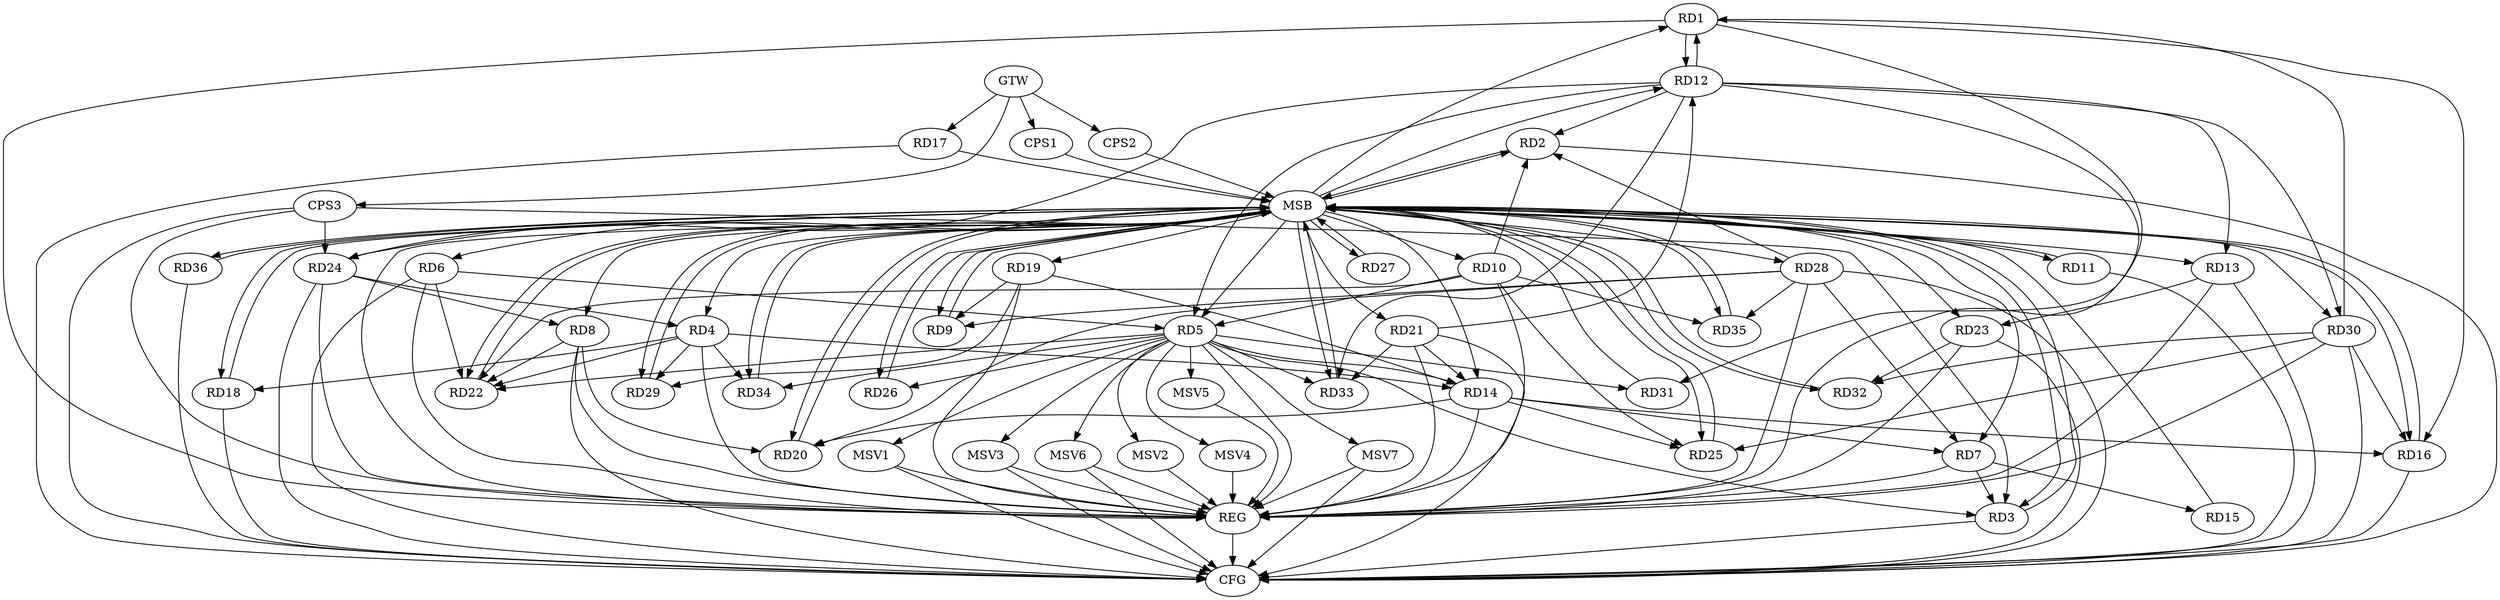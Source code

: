 strict digraph G {
  RD1 [ label="RD1" ];
  RD2 [ label="RD2" ];
  RD3 [ label="RD3" ];
  RD4 [ label="RD4" ];
  RD5 [ label="RD5" ];
  RD6 [ label="RD6" ];
  RD7 [ label="RD7" ];
  RD8 [ label="RD8" ];
  RD9 [ label="RD9" ];
  RD10 [ label="RD10" ];
  RD11 [ label="RD11" ];
  RD12 [ label="RD12" ];
  RD13 [ label="RD13" ];
  RD14 [ label="RD14" ];
  RD15 [ label="RD15" ];
  RD16 [ label="RD16" ];
  RD17 [ label="RD17" ];
  RD18 [ label="RD18" ];
  RD19 [ label="RD19" ];
  RD20 [ label="RD20" ];
  RD21 [ label="RD21" ];
  RD22 [ label="RD22" ];
  RD23 [ label="RD23" ];
  RD24 [ label="RD24" ];
  RD25 [ label="RD25" ];
  RD26 [ label="RD26" ];
  RD27 [ label="RD27" ];
  RD28 [ label="RD28" ];
  RD29 [ label="RD29" ];
  RD30 [ label="RD30" ];
  RD31 [ label="RD31" ];
  RD32 [ label="RD32" ];
  RD33 [ label="RD33" ];
  RD34 [ label="RD34" ];
  RD35 [ label="RD35" ];
  RD36 [ label="RD36" ];
  CPS1 [ label="CPS1" ];
  CPS2 [ label="CPS2" ];
  CPS3 [ label="CPS3" ];
  GTW [ label="GTW" ];
  REG [ label="REG" ];
  MSB [ label="MSB" ];
  CFG [ label="CFG" ];
  MSV1 [ label="MSV1" ];
  MSV2 [ label="MSV2" ];
  MSV3 [ label="MSV3" ];
  MSV4 [ label="MSV4" ];
  MSV5 [ label="MSV5" ];
  MSV6 [ label="MSV6" ];
  MSV7 [ label="MSV7" ];
  RD1 -> RD12;
  RD12 -> RD1;
  RD1 -> RD16;
  RD30 -> RD1;
  RD1 -> RD31;
  RD10 -> RD2;
  RD12 -> RD2;
  RD28 -> RD2;
  RD5 -> RD3;
  RD7 -> RD3;
  RD4 -> RD14;
  RD4 -> RD18;
  RD4 -> RD22;
  RD24 -> RD4;
  RD4 -> RD29;
  RD4 -> RD34;
  RD6 -> RD5;
  RD10 -> RD5;
  RD12 -> RD5;
  RD5 -> RD14;
  RD5 -> RD22;
  RD5 -> RD26;
  RD5 -> RD31;
  RD5 -> RD33;
  RD5 -> RD34;
  RD6 -> RD22;
  RD14 -> RD7;
  RD7 -> RD15;
  RD28 -> RD7;
  RD8 -> RD20;
  RD8 -> RD22;
  RD24 -> RD8;
  RD19 -> RD9;
  RD28 -> RD9;
  RD10 -> RD22;
  RD10 -> RD25;
  RD10 -> RD35;
  RD12 -> RD13;
  RD21 -> RD12;
  RD12 -> RD24;
  RD12 -> RD30;
  RD12 -> RD33;
  RD13 -> RD23;
  RD14 -> RD16;
  RD19 -> RD14;
  RD14 -> RD20;
  RD21 -> RD14;
  RD14 -> RD25;
  RD30 -> RD16;
  RD19 -> RD29;
  RD28 -> RD20;
  RD21 -> RD33;
  RD23 -> RD32;
  RD30 -> RD25;
  RD28 -> RD35;
  RD30 -> RD32;
  CPS3 -> RD3;
  CPS3 -> RD24;
  GTW -> RD17;
  GTW -> CPS1;
  GTW -> CPS2;
  GTW -> CPS3;
  RD1 -> REG;
  RD4 -> REG;
  RD5 -> REG;
  RD6 -> REG;
  RD7 -> REG;
  RD8 -> REG;
  RD10 -> REG;
  RD12 -> REG;
  RD13 -> REG;
  RD14 -> REG;
  RD19 -> REG;
  RD21 -> REG;
  RD23 -> REG;
  RD24 -> REG;
  RD28 -> REG;
  RD30 -> REG;
  CPS3 -> REG;
  RD2 -> MSB;
  MSB -> RD3;
  MSB -> RD14;
  MSB -> REG;
  RD3 -> MSB;
  RD9 -> MSB;
  MSB -> RD13;
  RD11 -> MSB;
  MSB -> RD8;
  MSB -> RD12;
  RD15 -> MSB;
  MSB -> RD2;
  MSB -> RD23;
  MSB -> RD26;
  RD16 -> MSB;
  MSB -> RD5;
  MSB -> RD9;
  MSB -> RD22;
  MSB -> RD24;
  MSB -> RD29;
  MSB -> RD32;
  MSB -> RD33;
  RD17 -> MSB;
  MSB -> RD7;
  MSB -> RD19;
  RD18 -> MSB;
  MSB -> RD6;
  MSB -> RD28;
  RD20 -> MSB;
  MSB -> RD1;
  MSB -> RD27;
  RD22 -> MSB;
  MSB -> RD21;
  RD25 -> MSB;
  MSB -> RD10;
  MSB -> RD18;
  MSB -> RD30;
  MSB -> RD36;
  RD26 -> MSB;
  MSB -> RD35;
  RD27 -> MSB;
  MSB -> RD20;
  RD29 -> MSB;
  RD31 -> MSB;
  MSB -> RD11;
  MSB -> RD34;
  RD32 -> MSB;
  MSB -> RD4;
  RD33 -> MSB;
  RD34 -> MSB;
  RD35 -> MSB;
  MSB -> RD16;
  RD36 -> MSB;
  CPS1 -> MSB;
  MSB -> RD25;
  CPS2 -> MSB;
  RD6 -> CFG;
  RD23 -> CFG;
  RD21 -> CFG;
  RD30 -> CFG;
  RD36 -> CFG;
  RD16 -> CFG;
  RD2 -> CFG;
  RD11 -> CFG;
  RD8 -> CFG;
  RD24 -> CFG;
  RD17 -> CFG;
  RD3 -> CFG;
  RD18 -> CFG;
  RD28 -> CFG;
  RD13 -> CFG;
  CPS3 -> CFG;
  REG -> CFG;
  RD5 -> MSV1;
  RD5 -> MSV2;
  RD5 -> MSV3;
  RD5 -> MSV4;
  RD5 -> MSV5;
  RD5 -> MSV6;
  RD5 -> MSV7;
  MSV1 -> REG;
  MSV1 -> CFG;
  MSV2 -> REG;
  MSV3 -> REG;
  MSV3 -> CFG;
  MSV4 -> REG;
  MSV5 -> REG;
  MSV6 -> REG;
  MSV6 -> CFG;
  MSV7 -> REG;
  MSV7 -> CFG;
}
